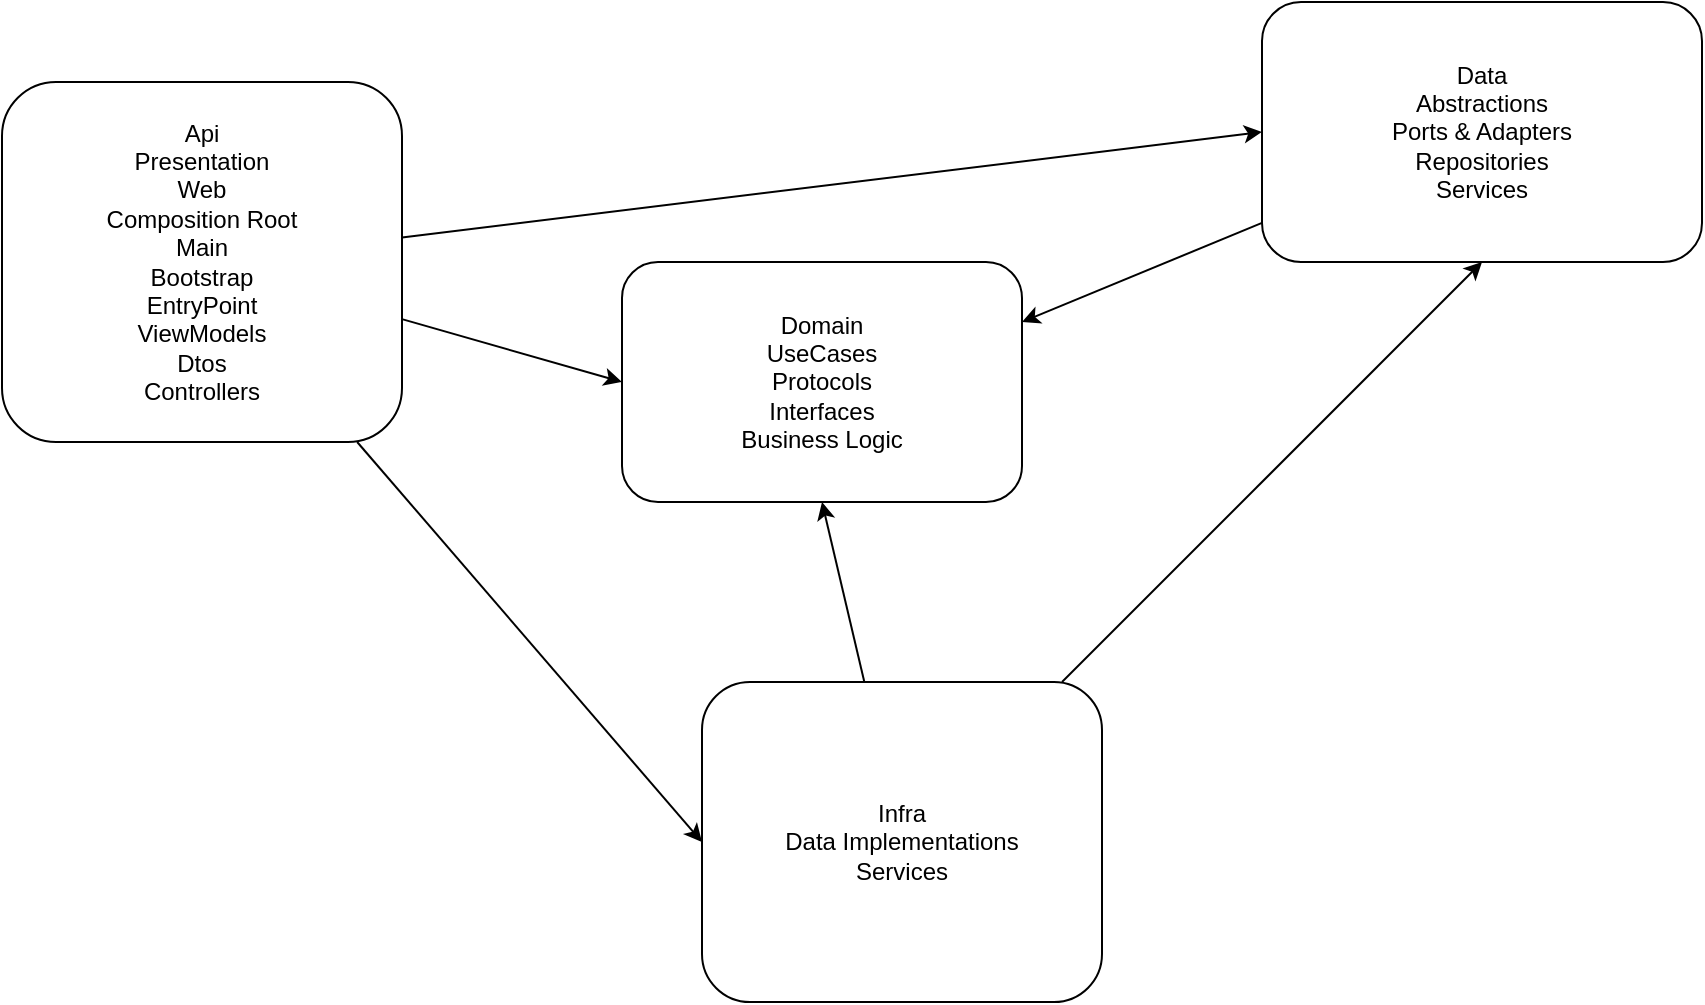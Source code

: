 <mxfile>
    <diagram id="qaFJbPR1t8kseU7hFxg2" name="Page-1">
        <mxGraphModel dx="1100" dy="802" grid="1" gridSize="10" guides="1" tooltips="1" connect="1" arrows="1" fold="1" page="1" pageScale="1" pageWidth="1100" pageHeight="850" math="0" shadow="0">
            <root>
                <mxCell id="0"/>
                <mxCell id="1" parent="0"/>
                <mxCell id="7" style="edgeStyle=none;html=1;entryX=0;entryY=0.5;entryDx=0;entryDy=0;" edge="1" parent="1" source="2" target="4">
                    <mxGeometry relative="1" as="geometry"/>
                </mxCell>
                <mxCell id="8" style="edgeStyle=none;html=1;entryX=0;entryY=0.5;entryDx=0;entryDy=0;" edge="1" parent="1" source="2" target="3">
                    <mxGeometry relative="1" as="geometry"/>
                </mxCell>
                <mxCell id="9" style="edgeStyle=none;html=1;entryX=0;entryY=0.5;entryDx=0;entryDy=0;" edge="1" parent="1" source="2" target="5">
                    <mxGeometry relative="1" as="geometry"/>
                </mxCell>
                <mxCell id="2" value="Api&lt;br&gt;Presentation&lt;br&gt;Web&lt;br&gt;Composition Root&lt;br&gt;Main&lt;br&gt;Bootstrap&lt;br&gt;EntryPoint&lt;br&gt;ViewModels&lt;br&gt;Dtos&lt;br&gt;Controllers" style="rounded=1;whiteSpace=wrap;html=1;" vertex="1" parent="1">
                    <mxGeometry x="100" y="210" width="200" height="180" as="geometry"/>
                </mxCell>
                <mxCell id="3" value="Domain&lt;br&gt;UseCases&lt;br&gt;Protocols&lt;br&gt;Interfaces&lt;br&gt;Business Logic" style="rounded=1;whiteSpace=wrap;html=1;" vertex="1" parent="1">
                    <mxGeometry x="410" y="300" width="200" height="120" as="geometry"/>
                </mxCell>
                <mxCell id="12" style="edgeStyle=none;html=1;entryX=1;entryY=0.25;entryDx=0;entryDy=0;" edge="1" parent="1" source="4" target="3">
                    <mxGeometry relative="1" as="geometry"/>
                </mxCell>
                <mxCell id="4" value="Data&lt;br&gt;Abstractions&lt;br&gt;Ports &amp;amp; Adapters&lt;br&gt;Repositories&lt;br&gt;Services" style="rounded=1;whiteSpace=wrap;html=1;" vertex="1" parent="1">
                    <mxGeometry x="730" y="170" width="220" height="130" as="geometry"/>
                </mxCell>
                <mxCell id="10" style="edgeStyle=none;html=1;entryX=0.5;entryY=1;entryDx=0;entryDy=0;" edge="1" parent="1" source="5" target="3">
                    <mxGeometry relative="1" as="geometry"/>
                </mxCell>
                <mxCell id="13" style="edgeStyle=none;html=1;entryX=0.5;entryY=1;entryDx=0;entryDy=0;" edge="1" parent="1" source="5" target="4">
                    <mxGeometry relative="1" as="geometry"/>
                </mxCell>
                <mxCell id="5" value="Infra&lt;br&gt;Data Implementations&lt;br&gt;Services" style="rounded=1;whiteSpace=wrap;html=1;" vertex="1" parent="1">
                    <mxGeometry x="450" y="510" width="200" height="160" as="geometry"/>
                </mxCell>
            </root>
        </mxGraphModel>
    </diagram>
</mxfile>